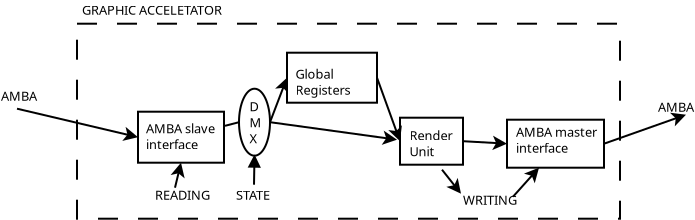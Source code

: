 <?xml version="1.0" encoding="UTF-8"?>
<dia:diagram xmlns:dia="http://www.lysator.liu.se/~alla/dia/">
  <dia:layer name="Фон" visible="true" active="true">
    <dia:group>
      <dia:object type="Standard - Box" version="0" id="O0">
        <dia:attribute name="obj_pos">
          <dia:point val="9.9,2.55"/>
        </dia:attribute>
        <dia:attribute name="obj_bb">
          <dia:rectangle val="9.85,2.5;37.1,12.35"/>
        </dia:attribute>
        <dia:attribute name="elem_corner">
          <dia:point val="9.9,2.55"/>
        </dia:attribute>
        <dia:attribute name="elem_width">
          <dia:real val="27.15"/>
        </dia:attribute>
        <dia:attribute name="elem_height">
          <dia:real val="9.75"/>
        </dia:attribute>
        <dia:attribute name="border_width">
          <dia:real val="0.1"/>
        </dia:attribute>
        <dia:attribute name="show_background">
          <dia:boolean val="false"/>
        </dia:attribute>
        <dia:attribute name="line_style">
          <dia:enum val="1"/>
        </dia:attribute>
      </dia:object>
      <dia:object type="Standard - Box" version="0" id="O1">
        <dia:attribute name="obj_pos">
          <dia:point val="12.95,6.95"/>
        </dia:attribute>
        <dia:attribute name="obj_bb">
          <dia:rectangle val="12.9,6.9;17.3,9.55"/>
        </dia:attribute>
        <dia:attribute name="elem_corner">
          <dia:point val="12.95,6.95"/>
        </dia:attribute>
        <dia:attribute name="elem_width">
          <dia:real val="4.3"/>
        </dia:attribute>
        <dia:attribute name="elem_height">
          <dia:real val="2.55"/>
        </dia:attribute>
        <dia:attribute name="border_width">
          <dia:real val="0.1"/>
        </dia:attribute>
        <dia:attribute name="show_background">
          <dia:boolean val="true"/>
        </dia:attribute>
      </dia:object>
      <dia:object type="Standard - Text" version="1" id="O2">
        <dia:attribute name="obj_pos">
          <dia:point val="13.35,8.025"/>
        </dia:attribute>
        <dia:attribute name="obj_bb">
          <dia:rectangle val="13.35,7.385;16.615,8.957"/>
        </dia:attribute>
        <dia:attribute name="text">
          <dia:composite type="text">
            <dia:attribute name="string">
              <dia:string>#AMBA slave
interface#</dia:string>
            </dia:attribute>
            <dia:attribute name="font">
              <dia:font family="sans" style="0" name="Helvetica"/>
            </dia:attribute>
            <dia:attribute name="height">
              <dia:real val="0.8"/>
            </dia:attribute>
            <dia:attribute name="pos">
              <dia:point val="13.35,8.025"/>
            </dia:attribute>
            <dia:attribute name="color">
              <dia:color val="#000000"/>
            </dia:attribute>
            <dia:attribute name="alignment">
              <dia:enum val="0"/>
            </dia:attribute>
          </dia:composite>
        </dia:attribute>
        <dia:attribute name="valign">
          <dia:enum val="3"/>
        </dia:attribute>
      </dia:object>
      <dia:object type="Standard - Box" version="0" id="O3">
        <dia:attribute name="obj_pos">
          <dia:point val="26.05,7.25"/>
        </dia:attribute>
        <dia:attribute name="obj_bb">
          <dia:rectangle val="26,7.2;29.25,9.65"/>
        </dia:attribute>
        <dia:attribute name="elem_corner">
          <dia:point val="26.05,7.25"/>
        </dia:attribute>
        <dia:attribute name="elem_width">
          <dia:real val="3.15"/>
        </dia:attribute>
        <dia:attribute name="elem_height">
          <dia:real val="2.35"/>
        </dia:attribute>
        <dia:attribute name="show_background">
          <dia:boolean val="true"/>
        </dia:attribute>
      </dia:object>
      <dia:object type="Standard - Text" version="1" id="O4">
        <dia:attribute name="obj_pos">
          <dia:point val="26.525,8.375"/>
        </dia:attribute>
        <dia:attribute name="obj_bb">
          <dia:rectangle val="26.525,7.735;28.54,9.307"/>
        </dia:attribute>
        <dia:attribute name="text">
          <dia:composite type="text">
            <dia:attribute name="string">
              <dia:string>#Render
Unit#</dia:string>
            </dia:attribute>
            <dia:attribute name="font">
              <dia:font family="sans" style="0" name="Helvetica"/>
            </dia:attribute>
            <dia:attribute name="height">
              <dia:real val="0.8"/>
            </dia:attribute>
            <dia:attribute name="pos">
              <dia:point val="26.525,8.375"/>
            </dia:attribute>
            <dia:attribute name="color">
              <dia:color val="#000000"/>
            </dia:attribute>
            <dia:attribute name="alignment">
              <dia:enum val="0"/>
            </dia:attribute>
          </dia:composite>
        </dia:attribute>
        <dia:attribute name="valign">
          <dia:enum val="3"/>
        </dia:attribute>
      </dia:object>
      <dia:object type="Standard - Box" version="0" id="O5">
        <dia:attribute name="obj_pos">
          <dia:point val="31.4,7.35"/>
        </dia:attribute>
        <dia:attribute name="obj_bb">
          <dia:rectangle val="31.35,7.3;36.3,9.8"/>
        </dia:attribute>
        <dia:attribute name="elem_corner">
          <dia:point val="31.4,7.35"/>
        </dia:attribute>
        <dia:attribute name="elem_width">
          <dia:real val="4.85"/>
        </dia:attribute>
        <dia:attribute name="elem_height">
          <dia:real val="2.4"/>
        </dia:attribute>
        <dia:attribute name="show_background">
          <dia:boolean val="true"/>
        </dia:attribute>
      </dia:object>
      <dia:object type="Standard - Text" version="1" id="O6">
        <dia:attribute name="obj_pos">
          <dia:point val="31.85,8.2"/>
        </dia:attribute>
        <dia:attribute name="obj_bb">
          <dia:rectangle val="31.85,7.56;35.63,9.133"/>
        </dia:attribute>
        <dia:attribute name="text">
          <dia:composite type="text">
            <dia:attribute name="string">
              <dia:string>#AMBA master
interface#</dia:string>
            </dia:attribute>
            <dia:attribute name="font">
              <dia:font family="sans" style="0" name="Helvetica"/>
            </dia:attribute>
            <dia:attribute name="height">
              <dia:real val="0.8"/>
            </dia:attribute>
            <dia:attribute name="pos">
              <dia:point val="31.85,8.2"/>
            </dia:attribute>
            <dia:attribute name="color">
              <dia:color val="#000000"/>
            </dia:attribute>
            <dia:attribute name="alignment">
              <dia:enum val="0"/>
            </dia:attribute>
          </dia:composite>
        </dia:attribute>
        <dia:attribute name="valign">
          <dia:enum val="3"/>
        </dia:attribute>
      </dia:object>
      <dia:object type="Standard - Line" version="0" id="O7">
        <dia:attribute name="obj_pos">
          <dia:point val="19.55,7.475"/>
        </dia:attribute>
        <dia:attribute name="obj_bb">
          <dia:rectangle val="19.485,5.146;20.526,7.54"/>
        </dia:attribute>
        <dia:attribute name="conn_endpoints">
          <dia:point val="19.55,7.475"/>
          <dia:point val="20.4,5.25"/>
        </dia:attribute>
        <dia:attribute name="numcp">
          <dia:int val="1"/>
        </dia:attribute>
        <dia:attribute name="end_arrow">
          <dia:enum val="22"/>
        </dia:attribute>
        <dia:attribute name="end_arrow_length">
          <dia:real val="0.5"/>
        </dia:attribute>
        <dia:attribute name="end_arrow_width">
          <dia:real val="0.5"/>
        </dia:attribute>
      </dia:object>
      <dia:object type="Standard - Line" version="0" id="O8">
        <dia:attribute name="obj_pos">
          <dia:point val="6.9,6.8"/>
        </dia:attribute>
        <dia:attribute name="obj_bb">
          <dia:rectangle val="6.84,6.74;13.059,8.437"/>
        </dia:attribute>
        <dia:attribute name="conn_endpoints">
          <dia:point val="6.9,6.8"/>
          <dia:point val="12.95,8.225"/>
        </dia:attribute>
        <dia:attribute name="numcp">
          <dia:int val="1"/>
        </dia:attribute>
        <dia:attribute name="end_arrow">
          <dia:enum val="22"/>
        </dia:attribute>
        <dia:attribute name="end_arrow_length">
          <dia:real val="0.5"/>
        </dia:attribute>
        <dia:attribute name="end_arrow_width">
          <dia:real val="0.5"/>
        </dia:attribute>
      </dia:object>
      <dia:object type="Standard - Text" version="1" id="O9">
        <dia:attribute name="obj_pos">
          <dia:point val="6.1,6.4"/>
        </dia:attribute>
        <dia:attribute name="obj_bb">
          <dia:rectangle val="6.1,5.76;7.745,6.532"/>
        </dia:attribute>
        <dia:attribute name="text">
          <dia:composite type="text">
            <dia:attribute name="string">
              <dia:string>#AMBA#</dia:string>
            </dia:attribute>
            <dia:attribute name="font">
              <dia:font family="sans" style="0" name="Helvetica"/>
            </dia:attribute>
            <dia:attribute name="height">
              <dia:real val="0.8"/>
            </dia:attribute>
            <dia:attribute name="pos">
              <dia:point val="6.1,6.4"/>
            </dia:attribute>
            <dia:attribute name="color">
              <dia:color val="#000000"/>
            </dia:attribute>
            <dia:attribute name="alignment">
              <dia:enum val="0"/>
            </dia:attribute>
          </dia:composite>
        </dia:attribute>
        <dia:attribute name="valign">
          <dia:enum val="3"/>
        </dia:attribute>
      </dia:object>
      <dia:object type="Standard - Line" version="0" id="O10">
        <dia:attribute name="obj_pos">
          <dia:point val="24.9,5.25"/>
        </dia:attribute>
        <dia:attribute name="obj_bb">
          <dia:rectangle val="24.836,5.186;26.186,8.53"/>
        </dia:attribute>
        <dia:attribute name="conn_endpoints">
          <dia:point val="24.9,5.25"/>
          <dia:point val="26.05,8.425"/>
        </dia:attribute>
        <dia:attribute name="numcp">
          <dia:int val="1"/>
        </dia:attribute>
        <dia:attribute name="end_arrow">
          <dia:enum val="22"/>
        </dia:attribute>
        <dia:attribute name="end_arrow_length">
          <dia:real val="0.5"/>
        </dia:attribute>
        <dia:attribute name="end_arrow_width">
          <dia:real val="0.5"/>
        </dia:attribute>
      </dia:object>
      <dia:object type="Standard - Line" version="0" id="O11">
        <dia:attribute name="obj_pos">
          <dia:point val="29.2,8.425"/>
        </dia:attribute>
        <dia:attribute name="obj_bb">
          <dia:rectangle val="29.147,8.154;31.512,8.877"/>
        </dia:attribute>
        <dia:attribute name="conn_endpoints">
          <dia:point val="29.2,8.425"/>
          <dia:point val="31.4,8.55"/>
        </dia:attribute>
        <dia:attribute name="numcp">
          <dia:int val="1"/>
        </dia:attribute>
        <dia:attribute name="end_arrow">
          <dia:enum val="22"/>
        </dia:attribute>
        <dia:attribute name="end_arrow_length">
          <dia:real val="0.5"/>
        </dia:attribute>
        <dia:attribute name="end_arrow_width">
          <dia:real val="0.5"/>
        </dia:attribute>
      </dia:object>
      <dia:object type="Standard - Line" version="0" id="O12">
        <dia:attribute name="obj_pos">
          <dia:point val="36.25,8.55"/>
        </dia:attribute>
        <dia:attribute name="obj_bb">
          <dia:rectangle val="36.186,6.96;40.455,8.614"/>
        </dia:attribute>
        <dia:attribute name="conn_endpoints">
          <dia:point val="36.25,8.55"/>
          <dia:point val="40.35,7.1"/>
        </dia:attribute>
        <dia:attribute name="numcp">
          <dia:int val="1"/>
        </dia:attribute>
        <dia:attribute name="end_arrow">
          <dia:enum val="22"/>
        </dia:attribute>
        <dia:attribute name="end_arrow_length">
          <dia:real val="0.5"/>
        </dia:attribute>
        <dia:attribute name="end_arrow_width">
          <dia:real val="0.5"/>
        </dia:attribute>
      </dia:object>
      <dia:object type="Standard - Text" version="1" id="O13">
        <dia:attribute name="obj_pos">
          <dia:point val="38.95,6.95"/>
        </dia:attribute>
        <dia:attribute name="obj_bb">
          <dia:rectangle val="38.95,6.31;40.595,7.082"/>
        </dia:attribute>
        <dia:attribute name="text">
          <dia:composite type="text">
            <dia:attribute name="string">
              <dia:string>#AMBA#</dia:string>
            </dia:attribute>
            <dia:attribute name="font">
              <dia:font family="sans" style="0" name="Helvetica"/>
            </dia:attribute>
            <dia:attribute name="height">
              <dia:real val="0.8"/>
            </dia:attribute>
            <dia:attribute name="pos">
              <dia:point val="38.95,6.95"/>
            </dia:attribute>
            <dia:attribute name="color">
              <dia:color val="#000000"/>
            </dia:attribute>
            <dia:attribute name="alignment">
              <dia:enum val="0"/>
            </dia:attribute>
          </dia:composite>
        </dia:attribute>
        <dia:attribute name="valign">
          <dia:enum val="3"/>
        </dia:attribute>
      </dia:object>
      <dia:object type="Standard - Text" version="1" id="O14">
        <dia:attribute name="obj_pos">
          <dia:point val="10.15,2.1"/>
        </dia:attribute>
        <dia:attribute name="obj_bb">
          <dia:rectangle val="10.15,1.46;17.148,2.232"/>
        </dia:attribute>
        <dia:attribute name="text">
          <dia:composite type="text">
            <dia:attribute name="string">
              <dia:string>#GRAPHIC ACCELETATOR#</dia:string>
            </dia:attribute>
            <dia:attribute name="font">
              <dia:font family="sans" style="0" name="Helvetica"/>
            </dia:attribute>
            <dia:attribute name="height">
              <dia:real val="0.8"/>
            </dia:attribute>
            <dia:attribute name="pos">
              <dia:point val="10.15,2.1"/>
            </dia:attribute>
            <dia:attribute name="color">
              <dia:color val="#000000"/>
            </dia:attribute>
            <dia:attribute name="alignment">
              <dia:enum val="0"/>
            </dia:attribute>
          </dia:composite>
        </dia:attribute>
        <dia:attribute name="valign">
          <dia:enum val="3"/>
        </dia:attribute>
      </dia:object>
      <dia:group>
        <dia:object type="Standard - Box" version="0" id="O15">
          <dia:attribute name="obj_pos">
            <dia:point val="20.4,4"/>
          </dia:attribute>
          <dia:attribute name="obj_bb">
            <dia:rectangle val="20.35,3.95;24.95,6.55"/>
          </dia:attribute>
          <dia:attribute name="elem_corner">
            <dia:point val="20.4,4"/>
          </dia:attribute>
          <dia:attribute name="elem_width">
            <dia:real val="4.5"/>
          </dia:attribute>
          <dia:attribute name="elem_height">
            <dia:real val="2.5"/>
          </dia:attribute>
          <dia:attribute name="show_background">
            <dia:boolean val="true"/>
          </dia:attribute>
        </dia:object>
        <dia:object type="Standard - Text" version="1" id="O16">
          <dia:attribute name="obj_pos">
            <dia:point val="20.825,5.3"/>
          </dia:attribute>
          <dia:attribute name="obj_bb">
            <dia:rectangle val="20.825,4.66;23.415,6.232"/>
          </dia:attribute>
          <dia:attribute name="text">
            <dia:composite type="text">
              <dia:attribute name="string">
                <dia:string>#Global
Registers#</dia:string>
              </dia:attribute>
              <dia:attribute name="font">
                <dia:font family="sans" style="0" name="Helvetica"/>
              </dia:attribute>
              <dia:attribute name="height">
                <dia:real val="0.8"/>
              </dia:attribute>
              <dia:attribute name="pos">
                <dia:point val="20.825,5.3"/>
              </dia:attribute>
              <dia:attribute name="color">
                <dia:color val="#000000"/>
              </dia:attribute>
              <dia:attribute name="alignment">
                <dia:enum val="0"/>
              </dia:attribute>
            </dia:composite>
          </dia:attribute>
          <dia:attribute name="valign">
            <dia:enum val="3"/>
          </dia:attribute>
        </dia:object>
      </dia:group>
      <dia:object type="Standard - Line" version="0" id="O17">
        <dia:attribute name="obj_pos">
          <dia:point val="17.299,7.656"/>
        </dia:attribute>
        <dia:attribute name="obj_bb">
          <dia:rectangle val="17.238,7.414;18.061,7.717"/>
        </dia:attribute>
        <dia:attribute name="conn_endpoints">
          <dia:point val="17.299,7.656"/>
          <dia:point val="18,7.475"/>
        </dia:attribute>
        <dia:attribute name="numcp">
          <dia:int val="1"/>
        </dia:attribute>
        <dia:connections>
          <dia:connection handle="0" to="O1" connection="8"/>
        </dia:connections>
      </dia:object>
      <dia:group>
        <dia:object type="Standard - Line" version="0" id="O18">
          <dia:attribute name="obj_pos">
            <dia:point val="19.55,7.475"/>
          </dia:attribute>
          <dia:attribute name="obj_bb">
            <dia:rectangle val="19.494,7.419;26.011,8.625"/>
          </dia:attribute>
          <dia:attribute name="conn_endpoints">
            <dia:point val="19.55,7.475"/>
            <dia:point val="25.9,8.35"/>
          </dia:attribute>
          <dia:attribute name="numcp">
            <dia:int val="1"/>
          </dia:attribute>
          <dia:attribute name="end_arrow">
            <dia:enum val="22"/>
          </dia:attribute>
          <dia:attribute name="end_arrow_length">
            <dia:real val="0.5"/>
          </dia:attribute>
          <dia:attribute name="end_arrow_width">
            <dia:real val="0.5"/>
          </dia:attribute>
        </dia:object>
        <dia:group>
          <dia:object type="Standard - Ellipse" version="0" id="O19">
            <dia:attribute name="obj_pos">
              <dia:point val="18,5.8"/>
            </dia:attribute>
            <dia:attribute name="obj_bb">
              <dia:rectangle val="17.95,5.75;19.6,9.2"/>
            </dia:attribute>
            <dia:attribute name="elem_corner">
              <dia:point val="18,5.8"/>
            </dia:attribute>
            <dia:attribute name="elem_width">
              <dia:real val="1.55"/>
            </dia:attribute>
            <dia:attribute name="elem_height">
              <dia:real val="3.35"/>
            </dia:attribute>
          </dia:object>
          <dia:object type="Standard - Text" version="1" id="O20">
            <dia:attribute name="obj_pos">
              <dia:point val="18.525,6.925"/>
            </dia:attribute>
            <dia:attribute name="obj_bb">
              <dia:rectangle val="18.525,6.285;19.017,8.658"/>
            </dia:attribute>
            <dia:attribute name="text">
              <dia:composite type="text">
                <dia:attribute name="string">
                  <dia:string>#D
M
X#</dia:string>
                </dia:attribute>
                <dia:attribute name="font">
                  <dia:font family="sans" style="0" name="Helvetica"/>
                </dia:attribute>
                <dia:attribute name="height">
                  <dia:real val="0.8"/>
                </dia:attribute>
                <dia:attribute name="pos">
                  <dia:point val="18.525,6.925"/>
                </dia:attribute>
                <dia:attribute name="color">
                  <dia:color val="#000000"/>
                </dia:attribute>
                <dia:attribute name="alignment">
                  <dia:enum val="0"/>
                </dia:attribute>
              </dia:composite>
            </dia:attribute>
            <dia:attribute name="valign">
              <dia:enum val="3"/>
            </dia:attribute>
          </dia:object>
        </dia:group>
        <dia:object type="Standard - Line" version="0" id="O21">
          <dia:attribute name="obj_pos">
            <dia:point val="18.75,10.6"/>
          </dia:attribute>
          <dia:attribute name="obj_bb">
            <dia:rectangle val="18.435,9.038;19.096,10.651"/>
          </dia:attribute>
          <dia:attribute name="conn_endpoints">
            <dia:point val="18.75,10.6"/>
            <dia:point val="18.775,9.15"/>
          </dia:attribute>
          <dia:attribute name="numcp">
            <dia:int val="1"/>
          </dia:attribute>
          <dia:attribute name="end_arrow">
            <dia:enum val="3"/>
          </dia:attribute>
          <dia:attribute name="end_arrow_length">
            <dia:real val="0.5"/>
          </dia:attribute>
          <dia:attribute name="end_arrow_width">
            <dia:real val="0.5"/>
          </dia:attribute>
        </dia:object>
        <dia:object type="Standard - Text" version="1" id="O22">
          <dia:attribute name="obj_pos">
            <dia:point val="17.85,11.35"/>
          </dia:attribute>
          <dia:attribute name="obj_bb">
            <dia:rectangle val="17.85,10.71;19.703,11.482"/>
          </dia:attribute>
          <dia:attribute name="text">
            <dia:composite type="text">
              <dia:attribute name="string">
                <dia:string>#STATE#</dia:string>
              </dia:attribute>
              <dia:attribute name="font">
                <dia:font family="sans" style="0" name="Helvetica"/>
              </dia:attribute>
              <dia:attribute name="height">
                <dia:real val="0.8"/>
              </dia:attribute>
              <dia:attribute name="pos">
                <dia:point val="17.85,11.35"/>
              </dia:attribute>
              <dia:attribute name="color">
                <dia:color val="#000000"/>
              </dia:attribute>
              <dia:attribute name="alignment">
                <dia:enum val="0"/>
              </dia:attribute>
            </dia:composite>
          </dia:attribute>
          <dia:attribute name="valign">
            <dia:enum val="3"/>
          </dia:attribute>
        </dia:object>
      </dia:group>
    </dia:group>
    <dia:object type="Standard - Text" version="1" id="O23">
      <dia:attribute name="obj_pos">
        <dia:point val="13.8,11.35"/>
      </dia:attribute>
      <dia:attribute name="obj_bb">
        <dia:rectangle val="13.8,10.71;16.473,11.482"/>
      </dia:attribute>
      <dia:attribute name="text">
        <dia:composite type="text">
          <dia:attribute name="string">
            <dia:string>#READING#</dia:string>
          </dia:attribute>
          <dia:attribute name="font">
            <dia:font family="sans" style="0" name="Helvetica"/>
          </dia:attribute>
          <dia:attribute name="height">
            <dia:real val="0.8"/>
          </dia:attribute>
          <dia:attribute name="pos">
            <dia:point val="13.8,11.35"/>
          </dia:attribute>
          <dia:attribute name="color">
            <dia:color val="#000000"/>
          </dia:attribute>
          <dia:attribute name="alignment">
            <dia:enum val="0"/>
          </dia:attribute>
        </dia:composite>
      </dia:attribute>
      <dia:attribute name="valign">
        <dia:enum val="3"/>
      </dia:attribute>
    </dia:object>
    <dia:object type="Standard - Line" version="0" id="O24">
      <dia:attribute name="obj_pos">
        <dia:point val="14.8,10.75"/>
      </dia:attribute>
      <dia:attribute name="obj_bb">
        <dia:rectangle val="14.605,9.391;15.309,10.81"/>
      </dia:attribute>
      <dia:attribute name="conn_endpoints">
        <dia:point val="14.8,10.75"/>
        <dia:point val="15.1,9.5"/>
      </dia:attribute>
      <dia:attribute name="numcp">
        <dia:int val="1"/>
      </dia:attribute>
      <dia:attribute name="end_arrow">
        <dia:enum val="22"/>
      </dia:attribute>
      <dia:attribute name="end_arrow_length">
        <dia:real val="0.5"/>
      </dia:attribute>
      <dia:attribute name="end_arrow_width">
        <dia:real val="0.5"/>
      </dia:attribute>
      <dia:connections>
        <dia:connection handle="1" to="O1" connection="6"/>
      </dia:connections>
    </dia:object>
    <dia:object type="Standard - Text" version="1" id="O25">
      <dia:attribute name="obj_pos">
        <dia:point val="29.2,11.6"/>
      </dia:attribute>
      <dia:attribute name="obj_bb">
        <dia:rectangle val="29.2,10.96;31.885,11.732"/>
      </dia:attribute>
      <dia:attribute name="text">
        <dia:composite type="text">
          <dia:attribute name="string">
            <dia:string>#WRITING#</dia:string>
          </dia:attribute>
          <dia:attribute name="font">
            <dia:font family="sans" style="0" name="Helvetica"/>
          </dia:attribute>
          <dia:attribute name="height">
            <dia:real val="0.8"/>
          </dia:attribute>
          <dia:attribute name="pos">
            <dia:point val="29.2,11.6"/>
          </dia:attribute>
          <dia:attribute name="color">
            <dia:color val="#000000"/>
          </dia:attribute>
          <dia:attribute name="alignment">
            <dia:enum val="0"/>
          </dia:attribute>
        </dia:composite>
      </dia:attribute>
      <dia:attribute name="valign">
        <dia:enum val="3"/>
      </dia:attribute>
    </dia:object>
    <dia:object type="Standard - Line" version="0" id="O26">
      <dia:attribute name="obj_pos">
        <dia:point val="31.7,11.2"/>
      </dia:attribute>
      <dia:attribute name="obj_bb">
        <dia:rectangle val="31.629,9.667;33.075,11.271"/>
      </dia:attribute>
      <dia:attribute name="conn_endpoints">
        <dia:point val="31.7,11.2"/>
        <dia:point val="33,9.75"/>
      </dia:attribute>
      <dia:attribute name="numcp">
        <dia:int val="1"/>
      </dia:attribute>
      <dia:attribute name="end_arrow">
        <dia:enum val="22"/>
      </dia:attribute>
      <dia:attribute name="end_arrow_length">
        <dia:real val="0.5"/>
      </dia:attribute>
      <dia:attribute name="end_arrow_width">
        <dia:real val="0.5"/>
      </dia:attribute>
    </dia:object>
    <dia:object type="Standard - Line" version="0" id="O27">
      <dia:attribute name="obj_pos">
        <dia:point val="28.15,9.85"/>
      </dia:attribute>
      <dia:attribute name="obj_bb">
        <dia:rectangle val="28.08,9.78;29.17,11.138"/>
      </dia:attribute>
      <dia:attribute name="conn_endpoints">
        <dia:point val="28.15,9.85"/>
        <dia:point val="29.1,11.05"/>
      </dia:attribute>
      <dia:attribute name="numcp">
        <dia:int val="1"/>
      </dia:attribute>
      <dia:attribute name="end_arrow">
        <dia:enum val="22"/>
      </dia:attribute>
      <dia:attribute name="end_arrow_length">
        <dia:real val="0.5"/>
      </dia:attribute>
      <dia:attribute name="end_arrow_width">
        <dia:real val="0.5"/>
      </dia:attribute>
    </dia:object>
  </dia:layer>
</dia:diagram>
